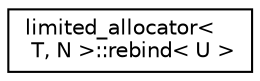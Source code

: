 digraph "Graphical Class Hierarchy"
{
  edge [fontname="Helvetica",fontsize="10",labelfontname="Helvetica",labelfontsize="10"];
  node [fontname="Helvetica",fontsize="10",shape=record];
  rankdir="LR";
  Node0 [label="limited_allocator\<\l T, N \>::rebind\< U \>",height=0.2,width=0.4,color="black", fillcolor="white", style="filled",URL="$structlimited__allocator_1_1rebind.html"];
}
